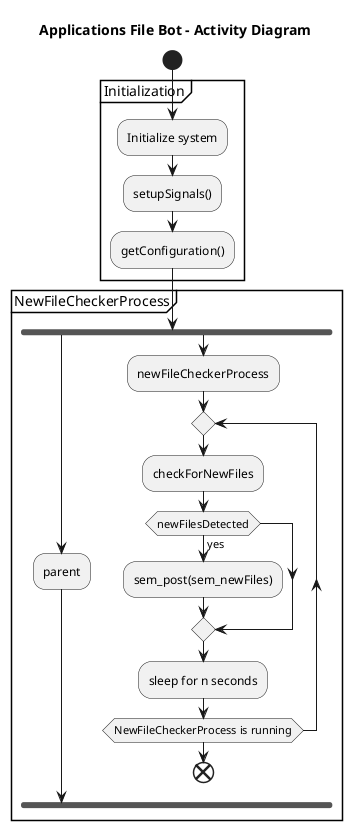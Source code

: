 @startuml

title Applications File Bot - Activity Diagram

start

partition Initialization {
  :Initialize system;
  :setupSignals();
  :getConfiguration();

}

partition NewFileCheckerProcess {
  fork
    :parent;
  fork again
    :newFileCheckerProcess;
    repeat
      :checkForNewFiles;
      if(newFilesDetected) then (yes)
        :sem_post(sem_newFiles);
      endif
      :sleep for n seconds;
    repeat while(NewFileCheckerProcess is running)
    end
  end fork
}

@enduml